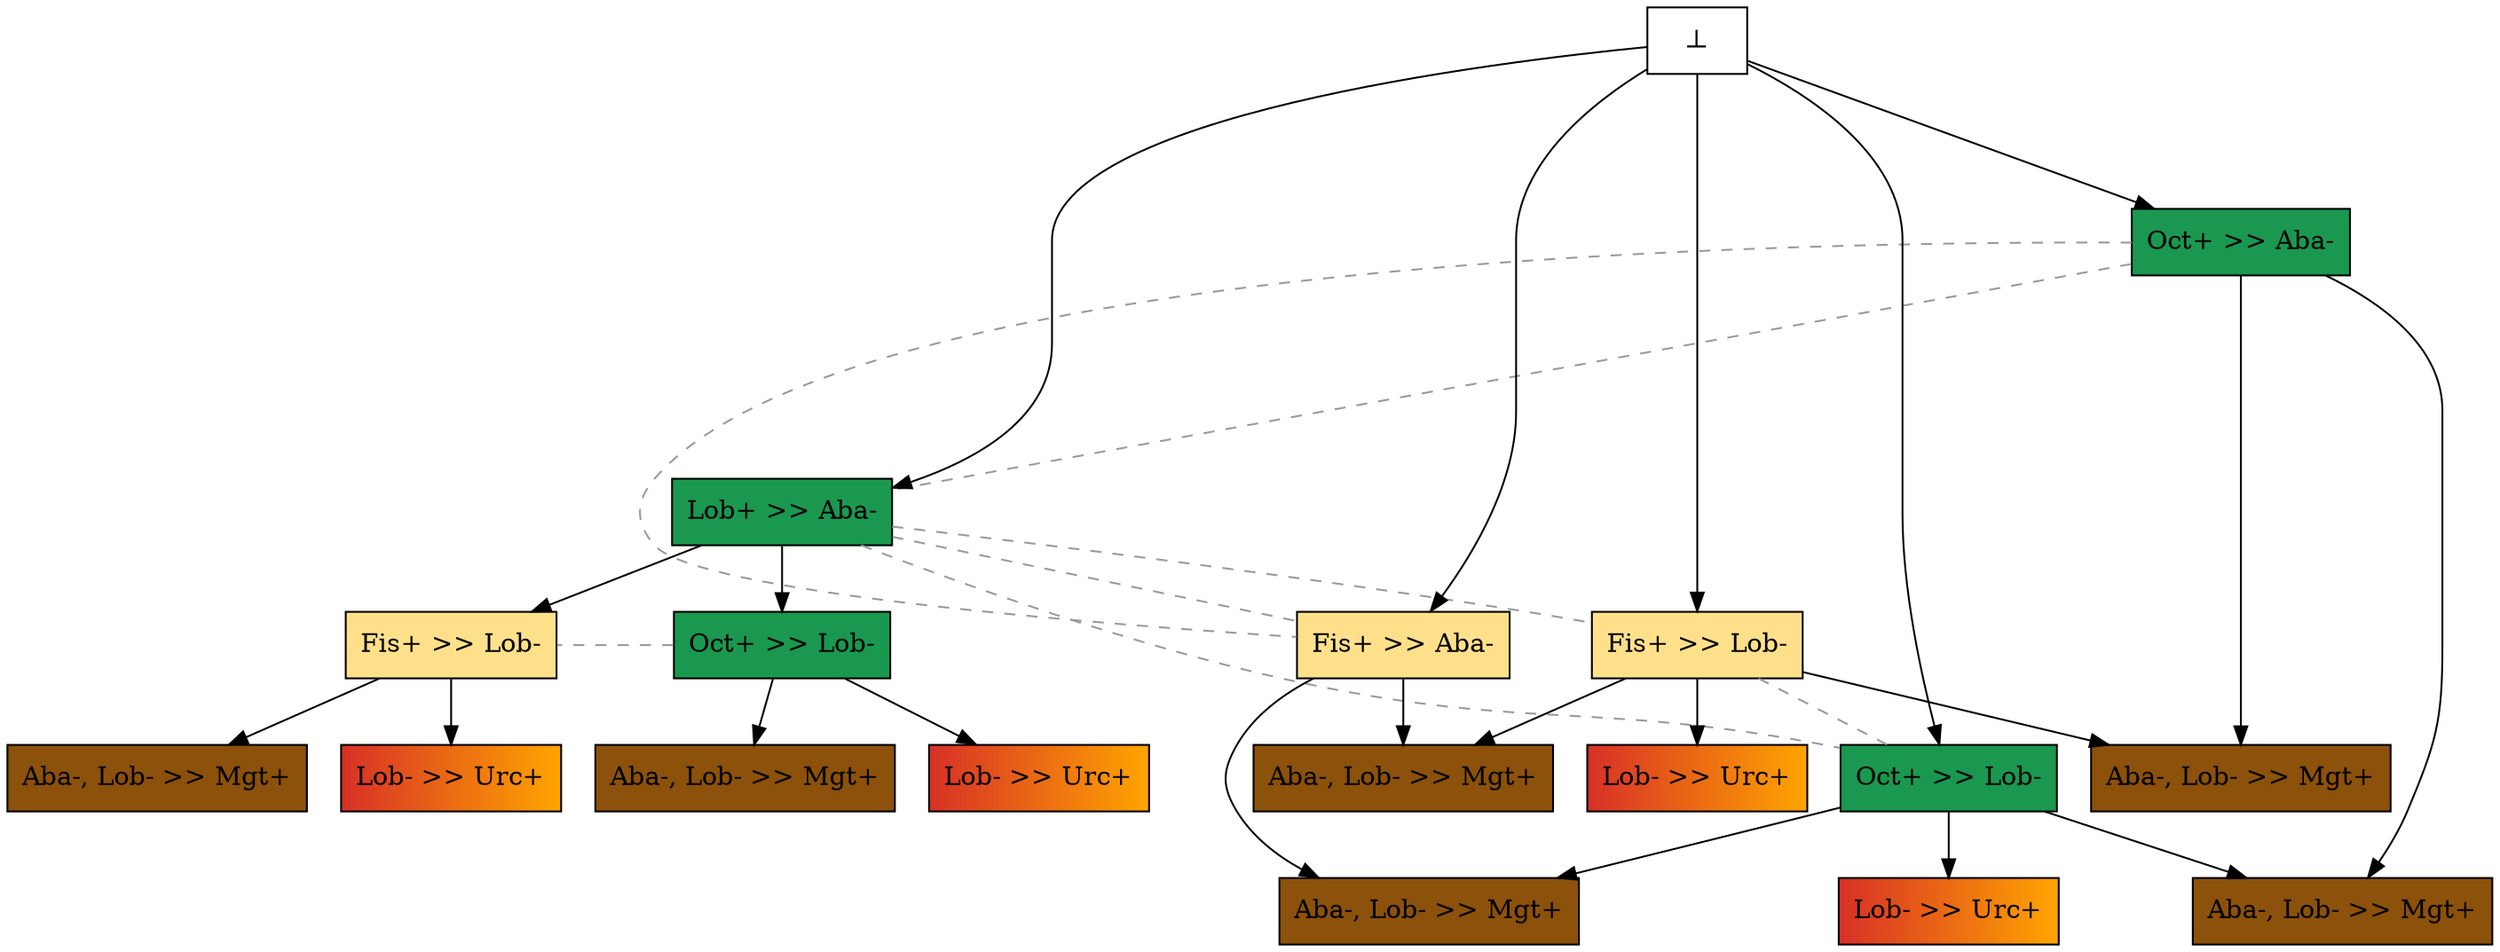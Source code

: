 digraph test {

//conflicts
e5 -> e22 [arrowhead=none color=gray60 style=dashed constraint=false];
e5 -> e36 [arrowhead=none color=gray60 style=dashed constraint=false];
e22 -> e36 [arrowhead=none color=gray60 style=dashed constraint=false];
e22 -> e48 [arrowhead=none color=gray60 style=dashed constraint=false];
e22 -> e67 [arrowhead=none color=gray60 style=dashed constraint=false];
e48 -> e67 [arrowhead=none color=gray60 style=dashed constraint=false];
e65 -> e88 [arrowhead=none color=gray60 style=dashed constraint=false];

e36 -> e291 [minlen=1];
e67 -> e291 [minlen=1];
e5 -> e294 [minlen=1];
e67 -> e294 [minlen=1];
e88 -> e296 [minlen=1];
e22 -> e88 [minlen=1];
e88 -> e298 [minlen=1];
e36 -> e300 [minlen=1];
e48 -> e300 [minlen=1];
e5 -> e302 [minlen=1];
e48 -> e302 [minlen=1];
e65 -> e303 [minlen=1];
e22 -> e65 [minlen=1];
e67 -> e410 [minlen=1];
e65 -> e421 [minlen=1];
e48 -> e501 [minlen=1];
e0 -> e5 [minlen=2];
e0 -> e22 [minlen=5];
e0 -> e36 [minlen=6];
e0 -> e48 [minlen=7];
e0 -> e67 [minlen=6];

e5 [color="black" fillcolor="#1a9850:#1a9850" label="Oct+ >> Aba-" shape=box style=filled];
e22 [color="black" fillcolor="#1a9850:#1a9850" label="Lob+ >> Aba-" shape=box style=filled];
e36 [color="black" fillcolor="#fee08b:#fee08b" label="Fis+ >> Aba-" shape=box style=filled];
e48 [color="black" fillcolor="#1a9850:#1a9850" label="Oct+ >> Lob-" shape=box style=filled];
e65 [color="black" fillcolor="#1a9850:#1a9850" label="Oct+ >> Lob-" shape=box style=filled];
e67 [color="black" fillcolor="#fee08b:#fee08b" label="Fis+ >> Lob-" shape=box style=filled];
e88 [color="black" fillcolor="#fee08b:#fee08b" label="Fis+ >> Lob-" shape=box style=filled];
e291 [color="black" fillcolor="#8c510a:#8c510a" label="Aba-, Lob- >> Mgt+" shape=box style=filled];
e294 [color="black" fillcolor="#8c510a:#8c510a" label="Aba-, Lob- >> Mgt+" shape=box style=filled];
e296 [color="black" fillcolor="#8c510a:#8c510a" label="Aba-, Lob- >> Mgt+" shape=box style=filled];
e298 [color="black" fillcolor="#d73027:orange" label="Lob- >> Urc+" shape=box style=filled];
e300 [color="black" fillcolor="#8c510a:#8c510a" label="Aba-, Lob- >> Mgt+" shape=box style=filled];
e302 [color="black" fillcolor="#8c510a:#8c510a" label="Aba-, Lob- >> Mgt+" shape=box style=filled];
e303 [color="black" fillcolor="#8c510a:#8c510a" label="Aba-, Lob- >> Mgt+" shape=box style=filled];
e410 [color="black" fillcolor="#d73027:orange" label="Lob- >> Urc+" shape=box style=filled];
e421 [color="black" fillcolor="#d73027:orange" label="Lob- >> Urc+" shape=box style=filled];
e501 [color="black" fillcolor="#d73027:orange" label="Lob- >> Urc+" shape=box style=filled];
e0 [fillcolor="white" label="⊥" shape=box style=filled];
}
